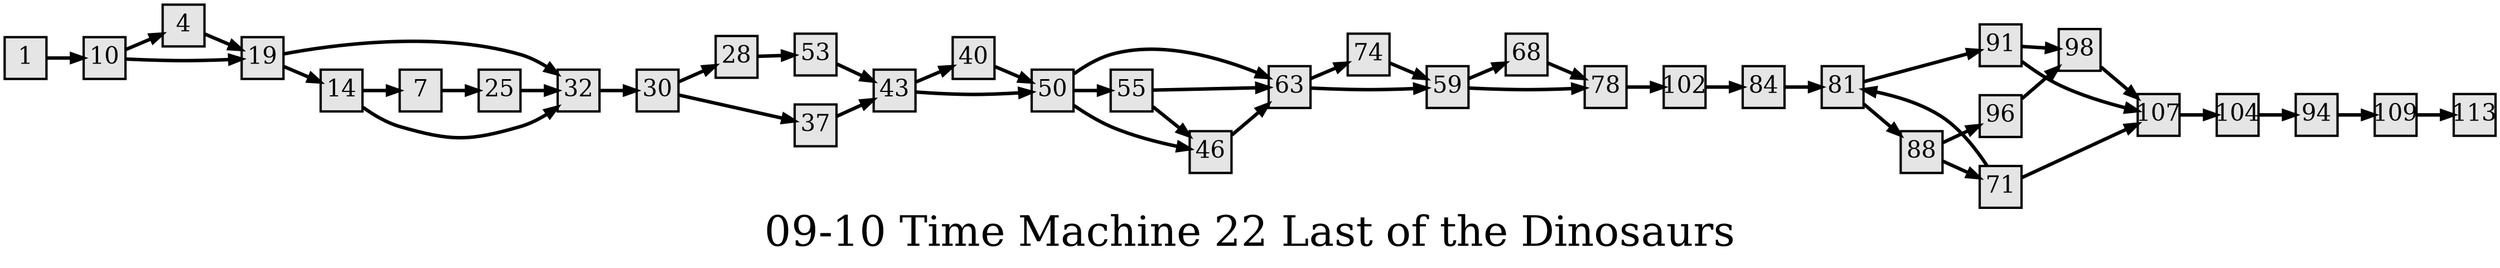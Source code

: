 digraph g{
  graph [ label="09-10 Time Machine 22 Last of the Dinosaurs" rankdir=LR, ordering=out, fontsize=36, nodesep="0.35", ranksep="0.45"];
  node  [shape=rect, penwidth=2, fontsize=20, style=filled, fillcolor=grey90, margin="0,0", labelfloat=true, regular=true, fixedsize=true];
  edge  [labelfloat=true, penwidth=3, fontsize=12];
  // ---;
  // group  : Katz;
  // id     :;
  // gbid   :;
  // series :;
  // title  :;
  // author :;
  // credit:;
  // - name : Juliet Way-Henthorne;
  // role : encoder;
  // date : 2017-08-25;
  // - name : Jeremy Douglass;
  // role : editor;
  // date : 2017-10-19;
  // render:;
  // - name   : small;
  // styles : gvStyles-small.txt;
  // engine : dot;
  // comment: >;
  
  // ---;
  
  // From | To | Label;
  
  1 -> 10;
  4 -> 19;
  7 -> 25;
  10 -> 4;
  10 -> 19;
  14 -> 7;
  14 -> 32;
  19 -> 32;
  19 -> 14;
  25 -> 32;
  28 -> 53;
  30 -> 28;
  30 -> 37;
  32 -> 30;
  37 -> 43;
  40 -> 50;
  43 -> 40;
  43 -> 50;
  46 -> 63;
  50 -> 63;
  50 -> 55;
  50 -> 46;
  53 -> 43;
  55 -> 63;
  55 -> 46;
  59 -> 68;
  59 -> 78;
  63 -> 74;
  63 -> 59;
  68 -> 78;
  71 -> 81;
  71 -> 107;
  74 -> 59;
  78 -> 102;
  81 -> 91;
  81 -> 88;
  84 -> 81;
  88 -> 96;
  88 -> 71;
  91 -> 98;
  91 -> 107;
  94 -> 109;
  96 -> 98;
  98 -> 107;
  102 -> 84;
  104 -> 94;
  107 -> 104;
  109 -> 113;
}


